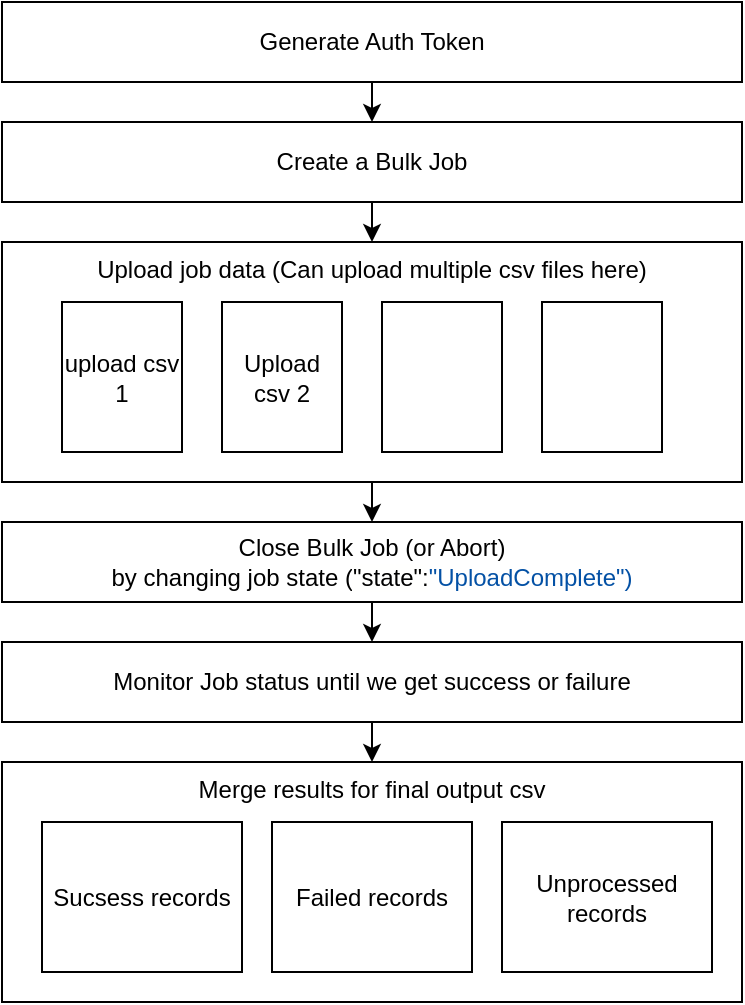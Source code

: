 <mxfile version="21.8.0" type="github">
  <diagram id="C5RBs43oDa-KdzZeNtuy" name="Page-1">
    <mxGraphModel dx="954" dy="521" grid="1" gridSize="10" guides="1" tooltips="1" connect="1" arrows="1" fold="1" page="1" pageScale="1" pageWidth="827" pageHeight="1169" math="0" shadow="0">
      <root>
        <mxCell id="WIyWlLk6GJQsqaUBKTNV-0" />
        <mxCell id="WIyWlLk6GJQsqaUBKTNV-1" parent="WIyWlLk6GJQsqaUBKTNV-0" />
        <mxCell id="mxQkHZnywMIjQHqJgyTy-8" style="edgeStyle=orthogonalEdgeStyle;rounded=0;orthogonalLoop=1;jettySize=auto;html=1;exitX=0.5;exitY=1;exitDx=0;exitDy=0;entryX=0.5;entryY=0;entryDx=0;entryDy=0;" parent="WIyWlLk6GJQsqaUBKTNV-1" source="mxQkHZnywMIjQHqJgyTy-1" target="mxQkHZnywMIjQHqJgyTy-2" edge="1">
          <mxGeometry relative="1" as="geometry" />
        </mxCell>
        <mxCell id="mxQkHZnywMIjQHqJgyTy-1" value="Generate Auth Token" style="rounded=0;whiteSpace=wrap;html=1;" parent="WIyWlLk6GJQsqaUBKTNV-1" vertex="1">
          <mxGeometry x="210" y="100" width="370" height="40" as="geometry" />
        </mxCell>
        <mxCell id="mxQkHZnywMIjQHqJgyTy-9" style="edgeStyle=orthogonalEdgeStyle;rounded=0;orthogonalLoop=1;jettySize=auto;html=1;exitX=0.5;exitY=1;exitDx=0;exitDy=0;entryX=0.5;entryY=0;entryDx=0;entryDy=0;" parent="WIyWlLk6GJQsqaUBKTNV-1" source="mxQkHZnywMIjQHqJgyTy-2" target="mxQkHZnywMIjQHqJgyTy-3" edge="1">
          <mxGeometry relative="1" as="geometry" />
        </mxCell>
        <mxCell id="mxQkHZnywMIjQHqJgyTy-2" value="Create a Bulk Job" style="rounded=0;whiteSpace=wrap;html=1;" parent="WIyWlLk6GJQsqaUBKTNV-1" vertex="1">
          <mxGeometry x="210" y="160" width="370" height="40" as="geometry" />
        </mxCell>
        <mxCell id="mxQkHZnywMIjQHqJgyTy-23" style="edgeStyle=orthogonalEdgeStyle;rounded=0;orthogonalLoop=1;jettySize=auto;html=1;exitX=0.5;exitY=1;exitDx=0;exitDy=0;entryX=0.5;entryY=0;entryDx=0;entryDy=0;" parent="WIyWlLk6GJQsqaUBKTNV-1" source="mxQkHZnywMIjQHqJgyTy-3" target="mxQkHZnywMIjQHqJgyTy-10" edge="1">
          <mxGeometry relative="1" as="geometry" />
        </mxCell>
        <mxCell id="mxQkHZnywMIjQHqJgyTy-3" value="Upload job data (Can upload multiple csv files here)" style="rounded=0;whiteSpace=wrap;html=1;align=center;verticalAlign=top;horizontal=1;" parent="WIyWlLk6GJQsqaUBKTNV-1" vertex="1">
          <mxGeometry x="210" y="220" width="370" height="120" as="geometry" />
        </mxCell>
        <mxCell id="mxQkHZnywMIjQHqJgyTy-4" value="upload csv 1" style="rounded=0;whiteSpace=wrap;html=1;" parent="WIyWlLk6GJQsqaUBKTNV-1" vertex="1">
          <mxGeometry x="240" y="250" width="60" height="75" as="geometry" />
        </mxCell>
        <mxCell id="mxQkHZnywMIjQHqJgyTy-5" value="Upload csv 2" style="rounded=0;whiteSpace=wrap;html=1;" parent="WIyWlLk6GJQsqaUBKTNV-1" vertex="1">
          <mxGeometry x="320" y="250" width="60" height="75" as="geometry" />
        </mxCell>
        <mxCell id="mxQkHZnywMIjQHqJgyTy-6" value="" style="rounded=0;whiteSpace=wrap;html=1;" parent="WIyWlLk6GJQsqaUBKTNV-1" vertex="1">
          <mxGeometry x="400" y="250" width="60" height="75" as="geometry" />
        </mxCell>
        <mxCell id="mxQkHZnywMIjQHqJgyTy-7" value="" style="rounded=0;whiteSpace=wrap;html=1;" parent="WIyWlLk6GJQsqaUBKTNV-1" vertex="1">
          <mxGeometry x="480" y="250" width="60" height="75" as="geometry" />
        </mxCell>
        <mxCell id="mxQkHZnywMIjQHqJgyTy-24" style="edgeStyle=orthogonalEdgeStyle;rounded=0;orthogonalLoop=1;jettySize=auto;html=1;exitX=0.5;exitY=1;exitDx=0;exitDy=0;entryX=0.5;entryY=0;entryDx=0;entryDy=0;" parent="WIyWlLk6GJQsqaUBKTNV-1" source="mxQkHZnywMIjQHqJgyTy-10" target="mxQkHZnywMIjQHqJgyTy-16" edge="1">
          <mxGeometry relative="1" as="geometry" />
        </mxCell>
        <mxCell id="mxQkHZnywMIjQHqJgyTy-10" value="Close Bulk Job (or Abort)&lt;br&gt;by changing job state (&lt;span style=&quot;background-color: rgb(255, 255, 254);&quot;&gt;&quot;state&quot;:&lt;/span&gt;&lt;span style=&quot;color: rgb(4, 81, 165);&quot;&gt;&quot;UploadComplete&quot;)&lt;/span&gt;" style="rounded=0;whiteSpace=wrap;html=1;" parent="WIyWlLk6GJQsqaUBKTNV-1" vertex="1">
          <mxGeometry x="210" y="360" width="370" height="40" as="geometry" />
        </mxCell>
        <mxCell id="mxQkHZnywMIjQHqJgyTy-25" style="edgeStyle=orthogonalEdgeStyle;rounded=0;orthogonalLoop=1;jettySize=auto;html=1;exitX=0.5;exitY=1;exitDx=0;exitDy=0;entryX=0.5;entryY=0;entryDx=0;entryDy=0;" parent="WIyWlLk6GJQsqaUBKTNV-1" source="mxQkHZnywMIjQHqJgyTy-16" target="mxQkHZnywMIjQHqJgyTy-17" edge="1">
          <mxGeometry relative="1" as="geometry" />
        </mxCell>
        <mxCell id="mxQkHZnywMIjQHqJgyTy-16" value="Monitor Job status until we get success or failure" style="rounded=0;whiteSpace=wrap;html=1;" parent="WIyWlLk6GJQsqaUBKTNV-1" vertex="1">
          <mxGeometry x="210" y="420" width="370" height="40" as="geometry" />
        </mxCell>
        <mxCell id="mxQkHZnywMIjQHqJgyTy-17" value="Merge results for final output csv" style="rounded=0;whiteSpace=wrap;html=1;align=center;verticalAlign=top;horizontal=1;" parent="WIyWlLk6GJQsqaUBKTNV-1" vertex="1">
          <mxGeometry x="210" y="480" width="370" height="120" as="geometry" />
        </mxCell>
        <mxCell id="mxQkHZnywMIjQHqJgyTy-18" value="Sucsess records" style="rounded=0;whiteSpace=wrap;html=1;" parent="WIyWlLk6GJQsqaUBKTNV-1" vertex="1">
          <mxGeometry x="230" y="510" width="100" height="75" as="geometry" />
        </mxCell>
        <mxCell id="mxQkHZnywMIjQHqJgyTy-19" value="Failed records" style="rounded=0;whiteSpace=wrap;html=1;" parent="WIyWlLk6GJQsqaUBKTNV-1" vertex="1">
          <mxGeometry x="345" y="510" width="100" height="75" as="geometry" />
        </mxCell>
        <mxCell id="mxQkHZnywMIjQHqJgyTy-20" value="Unprocessed records" style="rounded=0;whiteSpace=wrap;html=1;" parent="WIyWlLk6GJQsqaUBKTNV-1" vertex="1">
          <mxGeometry x="460" y="510" width="105" height="75" as="geometry" />
        </mxCell>
      </root>
    </mxGraphModel>
  </diagram>
</mxfile>

